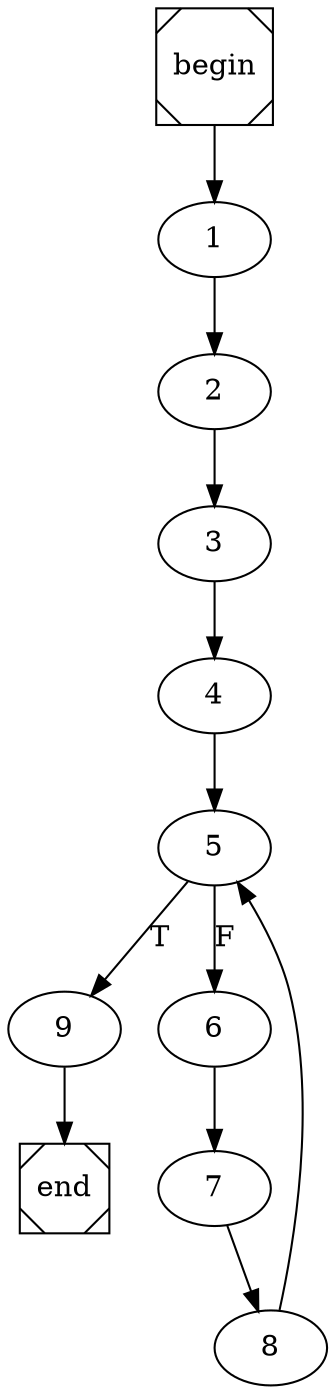digraph cfg {
	begin [shape=Msquare];
	end [shape=Msquare];
	begin -> 1;	1 -> 2;	2 -> 3;	3 -> 4;	4 -> 5;	5 -> 9[label=T];	5 -> 6[label=F];	6 -> 7;	7 -> 8;	8 -> 5;	9 -> end;}
